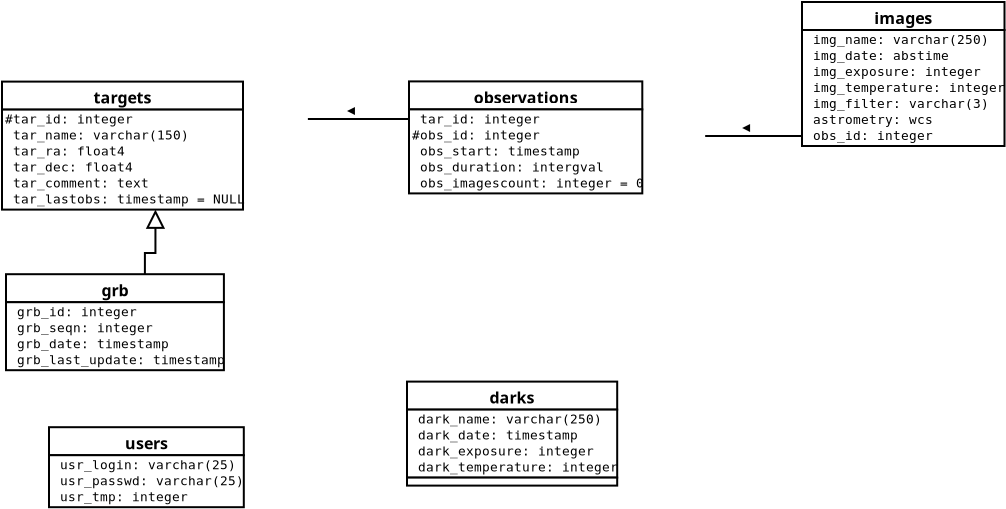 <?xml version="1.0"?>
<diagram xmlns:dia="http://www.lysator.liu.se/~alla/dia/">
  <diagramdata>
    <attribute name="background">
      <color val="#ffffff"/>
    </attribute>
    <attribute name="paper">
      <composite type="paper">
        <attribute name="name">
          <string>#A4#</string>
        </attribute>
        <attribute name="tmargin">
          <real val="2.82"/>
        </attribute>
        <attribute name="bmargin">
          <real val="2.82"/>
        </attribute>
        <attribute name="lmargin">
          <real val="2.82"/>
        </attribute>
        <attribute name="rmargin">
          <real val="2.82"/>
        </attribute>
        <attribute name="is_portrait">
          <boolean val="true"/>
        </attribute>
        <attribute name="scaling">
          <real val="1"/>
        </attribute>
        <attribute name="fitto">
          <boolean val="false"/>
        </attribute>
      </composite>
    </attribute>
  </diagramdata>
  <layer name="Background" visible="true">
    <object type="UML - Class" version="0" id="O0">
      <attribute name="obj_pos">
        <point val="38.05,-2.36"/>
      </attribute>
      <attribute name="obj_bb">
        <rectangle val="38,-2.41;51.02,4.89"/>
      </attribute>
      <attribute name="elem_corner">
        <point val="38.05,-2.36"/>
      </attribute>
      <attribute name="elem_width">
        <real val="12.92"/>
      </attribute>
      <attribute name="elem_height">
        <real val="7.2"/>
      </attribute>
      <attribute name="name">
        <string>#images#</string>
      </attribute>
      <attribute name="stereotype">
        <string/>
      </attribute>
      <attribute name="abstract">
        <boolean val="false"/>
      </attribute>
      <attribute name="suppress_attributes">
        <boolean val="false"/>
      </attribute>
      <attribute name="suppress_operations">
        <boolean val="false"/>
      </attribute>
      <attribute name="visible_attributes">
        <boolean val="true"/>
      </attribute>
      <attribute name="visible_operations">
        <boolean val="false"/>
      </attribute>
      <attribute name="attributes">
        <composite type="umlattribute">
          <attribute name="name">
            <string>#img_name#</string>
          </attribute>
          <attribute name="type">
            <string>#varchar(250)#</string>
          </attribute>
          <attribute name="value">
            <string/>
          </attribute>
          <attribute name="visibility">
            <enum val="3"/>
          </attribute>
          <attribute name="abstract">
            <boolean val="false"/>
          </attribute>
          <attribute name="class_scope">
            <boolean val="false"/>
          </attribute>
        </composite>
        <composite type="umlattribute">
          <attribute name="name">
            <string>#img_date#</string>
          </attribute>
          <attribute name="type">
            <string>#abstime#</string>
          </attribute>
          <attribute name="value">
            <string/>
          </attribute>
          <attribute name="visibility">
            <enum val="3"/>
          </attribute>
          <attribute name="abstract">
            <boolean val="false"/>
          </attribute>
          <attribute name="class_scope">
            <boolean val="false"/>
          </attribute>
        </composite>
        <composite type="umlattribute">
          <attribute name="name">
            <string>#img_exposure#</string>
          </attribute>
          <attribute name="type">
            <string>#integer#</string>
          </attribute>
          <attribute name="value">
            <string/>
          </attribute>
          <attribute name="visibility">
            <enum val="3"/>
          </attribute>
          <attribute name="abstract">
            <boolean val="false"/>
          </attribute>
          <attribute name="class_scope">
            <boolean val="false"/>
          </attribute>
        </composite>
        <composite type="umlattribute">
          <attribute name="name">
            <string>#img_temperature#</string>
          </attribute>
          <attribute name="type">
            <string>#integer#</string>
          </attribute>
          <attribute name="value">
            <string/>
          </attribute>
          <attribute name="visibility">
            <enum val="3"/>
          </attribute>
          <attribute name="abstract">
            <boolean val="false"/>
          </attribute>
          <attribute name="class_scope">
            <boolean val="false"/>
          </attribute>
        </composite>
        <composite type="umlattribute">
          <attribute name="name">
            <string>#img_filter#</string>
          </attribute>
          <attribute name="type">
            <string>#varchar(3)#</string>
          </attribute>
          <attribute name="value">
            <string/>
          </attribute>
          <attribute name="visibility">
            <enum val="3"/>
          </attribute>
          <attribute name="abstract">
            <boolean val="false"/>
          </attribute>
          <attribute name="class_scope">
            <boolean val="false"/>
          </attribute>
        </composite>
        <composite type="umlattribute">
          <attribute name="name">
            <string>#astrometry#</string>
          </attribute>
          <attribute name="type">
            <string>#wcs#</string>
          </attribute>
          <attribute name="value">
            <string/>
          </attribute>
          <attribute name="visibility">
            <enum val="3"/>
          </attribute>
          <attribute name="abstract">
            <boolean val="false"/>
          </attribute>
          <attribute name="class_scope">
            <boolean val="false"/>
          </attribute>
        </composite>
        <composite type="umlattribute">
          <attribute name="name">
            <string>#obs_id#</string>
          </attribute>
          <attribute name="type">
            <string>#integer#</string>
          </attribute>
          <attribute name="value">
            <string/>
          </attribute>
          <attribute name="visibility">
            <enum val="3"/>
          </attribute>
          <attribute name="abstract">
            <boolean val="false"/>
          </attribute>
          <attribute name="class_scope">
            <boolean val="false"/>
          </attribute>
        </composite>
      </attribute>
      <attribute name="operations"/>
      <attribute name="template">
        <boolean val="false"/>
      </attribute>
      <attribute name="templates"/>
    </object>
    <object type="UML - Class" version="0" id="O1">
      <attribute name="obj_pos">
        <point val="-1.95,1.62"/>
      </attribute>
      <attribute name="obj_bb">
        <rectangle val="-2,1.57;13.444,8.07"/>
      </attribute>
      <attribute name="elem_corner">
        <point val="-1.95,1.62"/>
      </attribute>
      <attribute name="elem_width">
        <real val="15.344"/>
      </attribute>
      <attribute name="elem_height">
        <real val="6.4"/>
      </attribute>
      <attribute name="name">
        <string>#targets#</string>
      </attribute>
      <attribute name="stereotype">
        <string/>
      </attribute>
      <attribute name="abstract">
        <boolean val="false"/>
      </attribute>
      <attribute name="suppress_attributes">
        <boolean val="false"/>
      </attribute>
      <attribute name="suppress_operations">
        <boolean val="false"/>
      </attribute>
      <attribute name="visible_attributes">
        <boolean val="true"/>
      </attribute>
      <attribute name="visible_operations">
        <boolean val="false"/>
      </attribute>
      <attribute name="attributes">
        <composite type="umlattribute">
          <attribute name="name">
            <string>#tar_id#</string>
          </attribute>
          <attribute name="type">
            <string>#integer#</string>
          </attribute>
          <attribute name="value">
            <string/>
          </attribute>
          <attribute name="visibility">
            <enum val="2"/>
          </attribute>
          <attribute name="abstract">
            <boolean val="false"/>
          </attribute>
          <attribute name="class_scope">
            <boolean val="false"/>
          </attribute>
        </composite>
        <composite type="umlattribute">
          <attribute name="name">
            <string>#tar_name#</string>
          </attribute>
          <attribute name="type">
            <string>#varchar(150)#</string>
          </attribute>
          <attribute name="value">
            <string/>
          </attribute>
          <attribute name="visibility">
            <enum val="3"/>
          </attribute>
          <attribute name="abstract">
            <boolean val="false"/>
          </attribute>
          <attribute name="class_scope">
            <boolean val="false"/>
          </attribute>
        </composite>
        <composite type="umlattribute">
          <attribute name="name">
            <string>#tar_ra#</string>
          </attribute>
          <attribute name="type">
            <string>#float4#</string>
          </attribute>
          <attribute name="value">
            <string/>
          </attribute>
          <attribute name="visibility">
            <enum val="3"/>
          </attribute>
          <attribute name="abstract">
            <boolean val="false"/>
          </attribute>
          <attribute name="class_scope">
            <boolean val="false"/>
          </attribute>
        </composite>
        <composite type="umlattribute">
          <attribute name="name">
            <string>#tar_dec#</string>
          </attribute>
          <attribute name="type">
            <string>#float4#</string>
          </attribute>
          <attribute name="value">
            <string/>
          </attribute>
          <attribute name="visibility">
            <enum val="3"/>
          </attribute>
          <attribute name="abstract">
            <boolean val="false"/>
          </attribute>
          <attribute name="class_scope">
            <boolean val="false"/>
          </attribute>
        </composite>
        <composite type="umlattribute">
          <attribute name="name">
            <string>#tar_comment#</string>
          </attribute>
          <attribute name="type">
            <string>#text#</string>
          </attribute>
          <attribute name="value">
            <string/>
          </attribute>
          <attribute name="visibility">
            <enum val="3"/>
          </attribute>
          <attribute name="abstract">
            <boolean val="false"/>
          </attribute>
          <attribute name="class_scope">
            <boolean val="false"/>
          </attribute>
        </composite>
        <composite type="umlattribute">
          <attribute name="name">
            <string>#tar_lastobs#</string>
          </attribute>
          <attribute name="type">
            <string>#timestamp#</string>
          </attribute>
          <attribute name="value">
            <string>#NULL#</string>
          </attribute>
          <attribute name="visibility">
            <enum val="3"/>
          </attribute>
          <attribute name="abstract">
            <boolean val="false"/>
          </attribute>
          <attribute name="class_scope">
            <boolean val="false"/>
          </attribute>
        </composite>
      </attribute>
      <attribute name="operations"/>
      <attribute name="template">
        <boolean val="false"/>
      </attribute>
      <attribute name="templates"/>
    </object>
    <object type="UML - Class" version="0" id="O2">
      <attribute name="obj_pos">
        <point val="18.4,1.61"/>
      </attribute>
      <attribute name="obj_bb">
        <rectangle val="18.35,1.56;33.309,7.26"/>
      </attribute>
      <attribute name="elem_corner">
        <point val="18.4,1.61"/>
      </attribute>
      <attribute name="elem_width">
        <real val="14.859"/>
      </attribute>
      <attribute name="elem_height">
        <real val="5.6"/>
      </attribute>
      <attribute name="name">
        <string>#observations#</string>
      </attribute>
      <attribute name="stereotype">
        <string/>
      </attribute>
      <attribute name="abstract">
        <boolean val="false"/>
      </attribute>
      <attribute name="suppress_attributes">
        <boolean val="false"/>
      </attribute>
      <attribute name="suppress_operations">
        <boolean val="false"/>
      </attribute>
      <attribute name="visible_attributes">
        <boolean val="true"/>
      </attribute>
      <attribute name="visible_operations">
        <boolean val="false"/>
      </attribute>
      <attribute name="attributes">
        <composite type="umlattribute">
          <attribute name="name">
            <string>#tar_id#</string>
          </attribute>
          <attribute name="type">
            <string>#integer#</string>
          </attribute>
          <attribute name="value">
            <string/>
          </attribute>
          <attribute name="visibility">
            <enum val="3"/>
          </attribute>
          <attribute name="abstract">
            <boolean val="false"/>
          </attribute>
          <attribute name="class_scope">
            <boolean val="false"/>
          </attribute>
        </composite>
        <composite type="umlattribute">
          <attribute name="name">
            <string>#obs_id#</string>
          </attribute>
          <attribute name="type">
            <string>#integer#</string>
          </attribute>
          <attribute name="value">
            <string/>
          </attribute>
          <attribute name="visibility">
            <enum val="2"/>
          </attribute>
          <attribute name="abstract">
            <boolean val="false"/>
          </attribute>
          <attribute name="class_scope">
            <boolean val="false"/>
          </attribute>
        </composite>
        <composite type="umlattribute">
          <attribute name="name">
            <string>#obs_start#</string>
          </attribute>
          <attribute name="type">
            <string>#timestamp#</string>
          </attribute>
          <attribute name="value">
            <string/>
          </attribute>
          <attribute name="visibility">
            <enum val="3"/>
          </attribute>
          <attribute name="abstract">
            <boolean val="false"/>
          </attribute>
          <attribute name="class_scope">
            <boolean val="false"/>
          </attribute>
        </composite>
        <composite type="umlattribute">
          <attribute name="name">
            <string>#obs_duration#</string>
          </attribute>
          <attribute name="type">
            <string>#intergval#</string>
          </attribute>
          <attribute name="value">
            <string/>
          </attribute>
          <attribute name="visibility">
            <enum val="3"/>
          </attribute>
          <attribute name="abstract">
            <boolean val="false"/>
          </attribute>
          <attribute name="class_scope">
            <boolean val="false"/>
          </attribute>
        </composite>
        <composite type="umlattribute">
          <attribute name="name">
            <string>#obs_imagescount#</string>
          </attribute>
          <attribute name="type">
            <string>#integer#</string>
          </attribute>
          <attribute name="value">
            <string>#0#</string>
          </attribute>
          <attribute name="visibility">
            <enum val="3"/>
          </attribute>
          <attribute name="abstract">
            <boolean val="false"/>
          </attribute>
          <attribute name="class_scope">
            <boolean val="false"/>
          </attribute>
        </composite>
      </attribute>
      <attribute name="operations"/>
      <attribute name="template">
        <boolean val="false"/>
      </attribute>
      <attribute name="templates"/>
    </object>
    <object type="UML - Class" version="0" id="O3">
      <attribute name="obj_pos">
        <point val="0.4,18.9"/>
      </attribute>
      <attribute name="obj_bb">
        <rectangle val="0.35,18.85;12.885,22.95"/>
      </attribute>
      <attribute name="elem_corner">
        <point val="0.4,18.9"/>
      </attribute>
      <attribute name="elem_width">
        <real val="12.435"/>
      </attribute>
      <attribute name="elem_height">
        <real val="4"/>
      </attribute>
      <attribute name="name">
        <string>#users#</string>
      </attribute>
      <attribute name="stereotype">
        <string/>
      </attribute>
      <attribute name="abstract">
        <boolean val="false"/>
      </attribute>
      <attribute name="suppress_attributes">
        <boolean val="false"/>
      </attribute>
      <attribute name="suppress_operations">
        <boolean val="false"/>
      </attribute>
      <attribute name="visible_attributes">
        <boolean val="true"/>
      </attribute>
      <attribute name="visible_operations">
        <boolean val="false"/>
      </attribute>
      <attribute name="attributes">
        <composite type="umlattribute">
          <attribute name="name">
            <string>#usr_login#</string>
          </attribute>
          <attribute name="type">
            <string>#varchar(25)#</string>
          </attribute>
          <attribute name="value">
            <string/>
          </attribute>
          <attribute name="visibility">
            <enum val="3"/>
          </attribute>
          <attribute name="abstract">
            <boolean val="false"/>
          </attribute>
          <attribute name="class_scope">
            <boolean val="false"/>
          </attribute>
        </composite>
        <composite type="umlattribute">
          <attribute name="name">
            <string>#usr_passwd#</string>
          </attribute>
          <attribute name="type">
            <string>#varchar(25)#</string>
          </attribute>
          <attribute name="value">
            <string/>
          </attribute>
          <attribute name="visibility">
            <enum val="3"/>
          </attribute>
          <attribute name="abstract">
            <boolean val="false"/>
          </attribute>
          <attribute name="class_scope">
            <boolean val="false"/>
          </attribute>
        </composite>
        <composite type="umlattribute">
          <attribute name="name">
            <string>#usr_tmp#</string>
          </attribute>
          <attribute name="type">
            <string>#integer#</string>
          </attribute>
          <attribute name="value">
            <string/>
          </attribute>
          <attribute name="visibility">
            <enum val="3"/>
          </attribute>
          <attribute name="abstract">
            <boolean val="false"/>
          </attribute>
          <attribute name="class_scope">
            <boolean val="false"/>
          </attribute>
        </composite>
      </attribute>
      <attribute name="operations"/>
      <attribute name="template">
        <boolean val="false"/>
      </attribute>
      <attribute name="templates"/>
    </object>
    <object type="UML - Class" version="0" id="O4">
      <attribute name="obj_pos">
        <point val="-1.75,11.25"/>
      </attribute>
      <attribute name="obj_bb">
        <rectangle val="-1.8,11.2;12.19,16.1"/>
      </attribute>
      <attribute name="elem_corner">
        <point val="-1.75,11.25"/>
      </attribute>
      <attribute name="elem_width">
        <real val="13.89"/>
      </attribute>
      <attribute name="elem_height">
        <real val="4.8"/>
      </attribute>
      <attribute name="name">
        <string>#grb#</string>
      </attribute>
      <attribute name="stereotype">
        <string/>
      </attribute>
      <attribute name="abstract">
        <boolean val="false"/>
      </attribute>
      <attribute name="suppress_attributes">
        <boolean val="false"/>
      </attribute>
      <attribute name="suppress_operations">
        <boolean val="false"/>
      </attribute>
      <attribute name="visible_attributes">
        <boolean val="true"/>
      </attribute>
      <attribute name="visible_operations">
        <boolean val="false"/>
      </attribute>
      <attribute name="attributes">
        <composite type="umlattribute">
          <attribute name="name">
            <string>#grb_id#</string>
          </attribute>
          <attribute name="type">
            <string>#integer#</string>
          </attribute>
          <attribute name="value">
            <string/>
          </attribute>
          <attribute name="visibility">
            <enum val="3"/>
          </attribute>
          <attribute name="abstract">
            <boolean val="false"/>
          </attribute>
          <attribute name="class_scope">
            <boolean val="false"/>
          </attribute>
        </composite>
        <composite type="umlattribute">
          <attribute name="name">
            <string>#grb_seqn#</string>
          </attribute>
          <attribute name="type">
            <string>#integer#</string>
          </attribute>
          <attribute name="value">
            <string/>
          </attribute>
          <attribute name="visibility">
            <enum val="3"/>
          </attribute>
          <attribute name="abstract">
            <boolean val="false"/>
          </attribute>
          <attribute name="class_scope">
            <boolean val="false"/>
          </attribute>
        </composite>
        <composite type="umlattribute">
          <attribute name="name">
            <string>#grb_date#</string>
          </attribute>
          <attribute name="type">
            <string>#timestamp#</string>
          </attribute>
          <attribute name="value">
            <string/>
          </attribute>
          <attribute name="visibility">
            <enum val="3"/>
          </attribute>
          <attribute name="abstract">
            <boolean val="false"/>
          </attribute>
          <attribute name="class_scope">
            <boolean val="false"/>
          </attribute>
        </composite>
        <composite type="umlattribute">
          <attribute name="name">
            <string>#grb_last_update#</string>
          </attribute>
          <attribute name="type">
            <string>#timestamp#</string>
          </attribute>
          <attribute name="value">
            <string/>
          </attribute>
          <attribute name="visibility">
            <enum val="3"/>
          </attribute>
          <attribute name="abstract">
            <boolean val="false"/>
          </attribute>
          <attribute name="class_scope">
            <boolean val="false"/>
          </attribute>
        </composite>
      </attribute>
      <attribute name="operations"/>
      <attribute name="template">
        <boolean val="false"/>
      </attribute>
      <attribute name="templates"/>
    </object>
    <object type="UML - Class" version="0" id="O5">
      <attribute name="obj_pos">
        <point val="18.3,16.62"/>
      </attribute>
      <attribute name="obj_bb">
        <rectangle val="18.25,16.57;31.755,21.87"/>
      </attribute>
      <attribute name="elem_corner">
        <point val="18.3,16.62"/>
      </attribute>
      <attribute name="elem_width">
        <real val="13.405"/>
      </attribute>
      <attribute name="elem_height">
        <real val="5.2"/>
      </attribute>
      <attribute name="name">
        <string>#darks#</string>
      </attribute>
      <attribute name="stereotype">
        <string/>
      </attribute>
      <attribute name="abstract">
        <boolean val="false"/>
      </attribute>
      <attribute name="suppress_attributes">
        <boolean val="false"/>
      </attribute>
      <attribute name="suppress_operations">
        <boolean val="false"/>
      </attribute>
      <attribute name="visible_attributes">
        <boolean val="true"/>
      </attribute>
      <attribute name="visible_operations">
        <boolean val="true"/>
      </attribute>
      <attribute name="attributes">
        <composite type="umlattribute">
          <attribute name="name">
            <string>#dark_name#</string>
          </attribute>
          <attribute name="type">
            <string>#varchar(250)#</string>
          </attribute>
          <attribute name="value">
            <string/>
          </attribute>
          <attribute name="visibility">
            <enum val="3"/>
          </attribute>
          <attribute name="abstract">
            <boolean val="false"/>
          </attribute>
          <attribute name="class_scope">
            <boolean val="false"/>
          </attribute>
        </composite>
        <composite type="umlattribute">
          <attribute name="name">
            <string>#dark_date#</string>
          </attribute>
          <attribute name="type">
            <string>#timestamp#</string>
          </attribute>
          <attribute name="value">
            <string/>
          </attribute>
          <attribute name="visibility">
            <enum val="3"/>
          </attribute>
          <attribute name="abstract">
            <boolean val="false"/>
          </attribute>
          <attribute name="class_scope">
            <boolean val="false"/>
          </attribute>
        </composite>
        <composite type="umlattribute">
          <attribute name="name">
            <string>#dark_exposure#</string>
          </attribute>
          <attribute name="type">
            <string>#integer#</string>
          </attribute>
          <attribute name="value">
            <string/>
          </attribute>
          <attribute name="visibility">
            <enum val="3"/>
          </attribute>
          <attribute name="abstract">
            <boolean val="false"/>
          </attribute>
          <attribute name="class_scope">
            <boolean val="false"/>
          </attribute>
        </composite>
        <composite type="umlattribute">
          <attribute name="name">
            <string>#dark_temperature#</string>
          </attribute>
          <attribute name="type">
            <string>#integer#</string>
          </attribute>
          <attribute name="value">
            <string/>
          </attribute>
          <attribute name="visibility">
            <enum val="3"/>
          </attribute>
          <attribute name="abstract">
            <boolean val="false"/>
          </attribute>
          <attribute name="class_scope">
            <boolean val="false"/>
          </attribute>
        </composite>
      </attribute>
      <attribute name="operations"/>
      <attribute name="template">
        <boolean val="false"/>
      </attribute>
      <attribute name="templates"/>
    </object>
    <object type="UML - Generalization" version="0" id="O6">
      <attribute name="obj_pos">
        <point val="5.722,8.02"/>
      </attribute>
      <attribute name="obj_bb">
        <rectangle val="4.345,7.17;6.572,12.1"/>
      </attribute>
      <attribute name="orth_points">
        <point val="5.722,8.02"/>
        <point val="5.722,10.19"/>
        <point val="5.195,10.19"/>
        <point val="5.195,11.25"/>
      </attribute>
      <attribute name="orth_orient">
        <enum val="1"/>
        <enum val="0"/>
        <enum val="1"/>
      </attribute>
      <attribute name="name">
        <string/>
      </attribute>
      <attribute name="stereotype">
        <string/>
      </attribute>
      <connections>
        <connection handle="0" to="O1" connection="6"/>
        <connection handle="1" to="O4" connection="1"/>
      </connections>
    </object>
    <object type="UML - Association" version="0" id="O7">
      <attribute name="obj_pos">
        <point val="13.394,3.52"/>
      </attribute>
      <attribute name="obj_bb">
        <rectangle val="11.944,2.04;19.85,5.12"/>
      </attribute>
      <attribute name="orth_points">
        <point val="13.394,3.52"/>
        <point val="13.394,3.49"/>
        <point val="18.4,3.49"/>
        <point val="18.4,3.51"/>
      </attribute>
      <attribute name="orth_orient">
        <enum val="1"/>
        <enum val="0"/>
        <enum val="1"/>
      </attribute>
      <attribute name="name">
        <string/>
      </attribute>
      <attribute name="direction">
        <enum val="2"/>
      </attribute>
      <attribute name="ends">
        <composite>
          <attribute name="role">
            <string/>
          </attribute>
          <attribute name="multiplicity">
            <string/>
          </attribute>
          <attribute name="arrow">
            <boolean val="false"/>
          </attribute>
          <attribute name="aggregate">
            <enum val="0"/>
          </attribute>
        </composite>
        <composite>
          <attribute name="role">
            <string/>
          </attribute>
          <attribute name="multiplicity">
            <string/>
          </attribute>
          <attribute name="arrow">
            <boolean val="false"/>
          </attribute>
          <attribute name="aggregate">
            <enum val="0"/>
          </attribute>
        </composite>
      </attribute>
      <connections>
        <connection handle="0" to="O1" connection="9"/>
        <connection handle="1" to="O2" connection="8"/>
      </connections>
    </object>
    <object type="UML - Association" version="0" id="O8">
      <attribute name="obj_pos">
        <point val="33.259,4.31"/>
      </attribute>
      <attribute name="obj_bb">
        <rectangle val="31.809,2.86;39.5,5.94"/>
      </attribute>
      <attribute name="orth_points">
        <point val="33.259,4.31"/>
        <point val="33.259,4.34"/>
        <point val="38.05,4.34"/>
        <point val="38.05,4.34"/>
      </attribute>
      <attribute name="orth_orient">
        <enum val="1"/>
        <enum val="0"/>
        <enum val="1"/>
      </attribute>
      <attribute name="name">
        <string/>
      </attribute>
      <attribute name="direction">
        <enum val="2"/>
      </attribute>
      <attribute name="ends">
        <composite>
          <attribute name="role">
            <string/>
          </attribute>
          <attribute name="multiplicity">
            <string/>
          </attribute>
          <attribute name="arrow">
            <boolean val="false"/>
          </attribute>
          <attribute name="aggregate">
            <enum val="0"/>
          </attribute>
        </composite>
        <composite>
          <attribute name="role">
            <string/>
          </attribute>
          <attribute name="multiplicity">
            <string/>
          </attribute>
          <attribute name="arrow">
            <boolean val="false"/>
          </attribute>
          <attribute name="aggregate">
            <enum val="0"/>
          </attribute>
        </composite>
      </attribute>
      <connections>
        <connection handle="0" to="O2" connection="11"/>
        <connection handle="1" to="O0" connection="20"/>
      </connections>
    </object>
  </layer>
</diagram>
